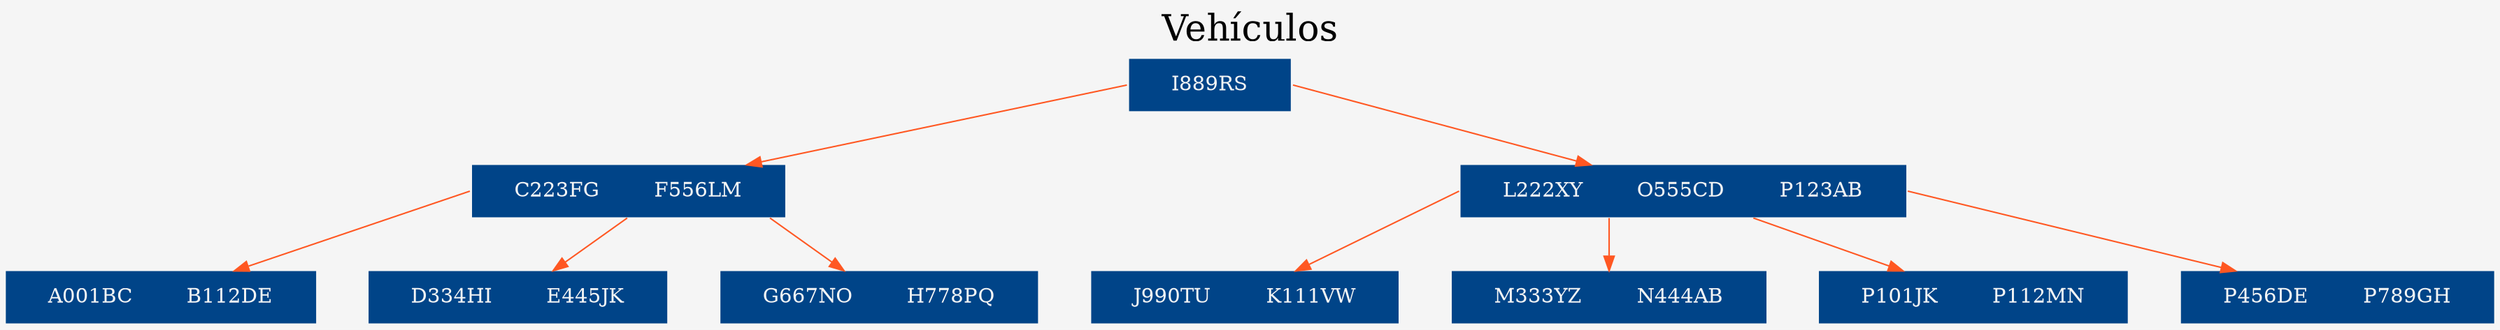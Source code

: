digraph G {
	bgcolor="#F5F5F5";
	fontcolor=black;
	nodesep=0.5;
	splines=false;
	label="Vehículos";
	labelloc="t";
	fontsize=25;
	node [shape=record style=filled fillcolor="#004488" fontcolor="#F5F5F5" color=transparent];
	edge [fontcolor=white color="#ff5722"];
	n0 [label="<f0> |I889RS|<f1>"];
	n0:f0 -> n1;
	n1 [label="<f0> |C223FG|<f1> |F556LM|<f2>"];
	n1:f0 -> n2;
	n2 [label="<f0> |A001BC|<f1> |B112DE|<f2>"];
	n1:f1 -> n3;
	n3 [label="<f0> |D334HI|<f1> |E445JK|<f2>"];
	n1:f2 -> n4;
	n4 [label="<f0> |G667NO|<f1> |H778PQ|<f2>"];
	n0:f1 -> n5;
	n5 [label="<f0> |L222XY|<f1> |O555CD|<f2> |P123AB|<f3>"];
	n5:f0 -> n6;
	n6 [label="<f0> |J990TU|<f1> |K111VW|<f2>"];
	n5:f1 -> n7;
	n7 [label="<f0> |M333YZ|<f1> |N444AB|<f2>"];
	n5:f2 -> n8;
	n8 [label="<f0> |P101JK|<f1> |P112MN|<f2>"];
	n5:f3 -> n9;
	n9 [label="<f0> |P456DE|<f1> |P789GH|<f2>"];
	
}